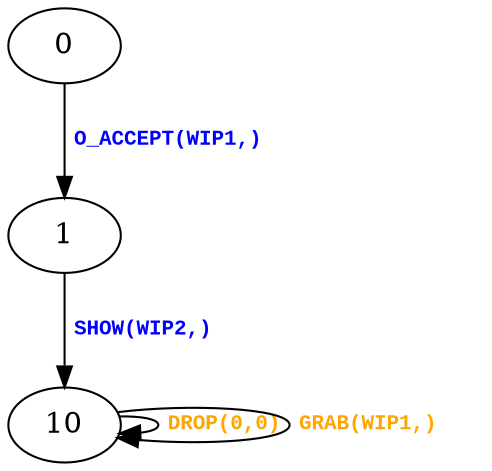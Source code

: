 digraph {
 node [shape=oval];
"0" -> "1"[fontcolor=blue, label=< <table border="0"><tr><td><font face="Courier New" point-size="10"><b>O_ACCEPT(WIP1,)<br align="left"/></b></font></td></tr>
</table>>];
"1" -> "10"[fontcolor=blue, label=< <table border="0"><tr><td><font face="Courier New" point-size="10"><b>SHOW(WIP2,)<br align="left"/></b></font></td></tr>
</table>>];
"10" -> "10"[fontcolor=orange, label=< <table border="0"><tr><td><font face="Courier New" point-size="10"><b>DROP(0,0)<br align="left"/></b></font></td></tr>
</table>>];
"10" -> "10"[fontcolor=orange, label=< <table border="0"><tr><td><font face="Courier New" point-size="10"><b>GRAB(WIP1,)<br align="left"/></b></font></td></tr>
</table>>];
}
